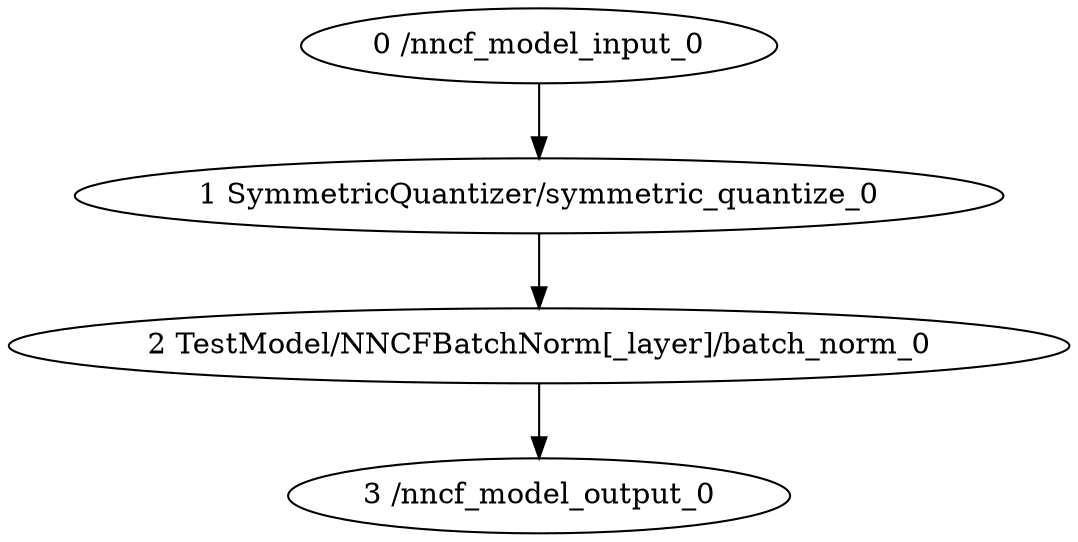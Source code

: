 strict digraph  {
"0 /nncf_model_input_0" [id=0, type=nncf_model_input];
"1 SymmetricQuantizer/symmetric_quantize_0" [id=1, type=symmetric_quantize];
"2 TestModel/NNCFBatchNorm[_layer]/batch_norm_0" [id=2, type=batch_norm];
"3 /nncf_model_output_0" [id=3, type=nncf_model_output];
"0 /nncf_model_input_0" -> "1 SymmetricQuantizer/symmetric_quantize_0";
"1 SymmetricQuantizer/symmetric_quantize_0" -> "2 TestModel/NNCFBatchNorm[_layer]/batch_norm_0";
"2 TestModel/NNCFBatchNorm[_layer]/batch_norm_0" -> "3 /nncf_model_output_0";
}
